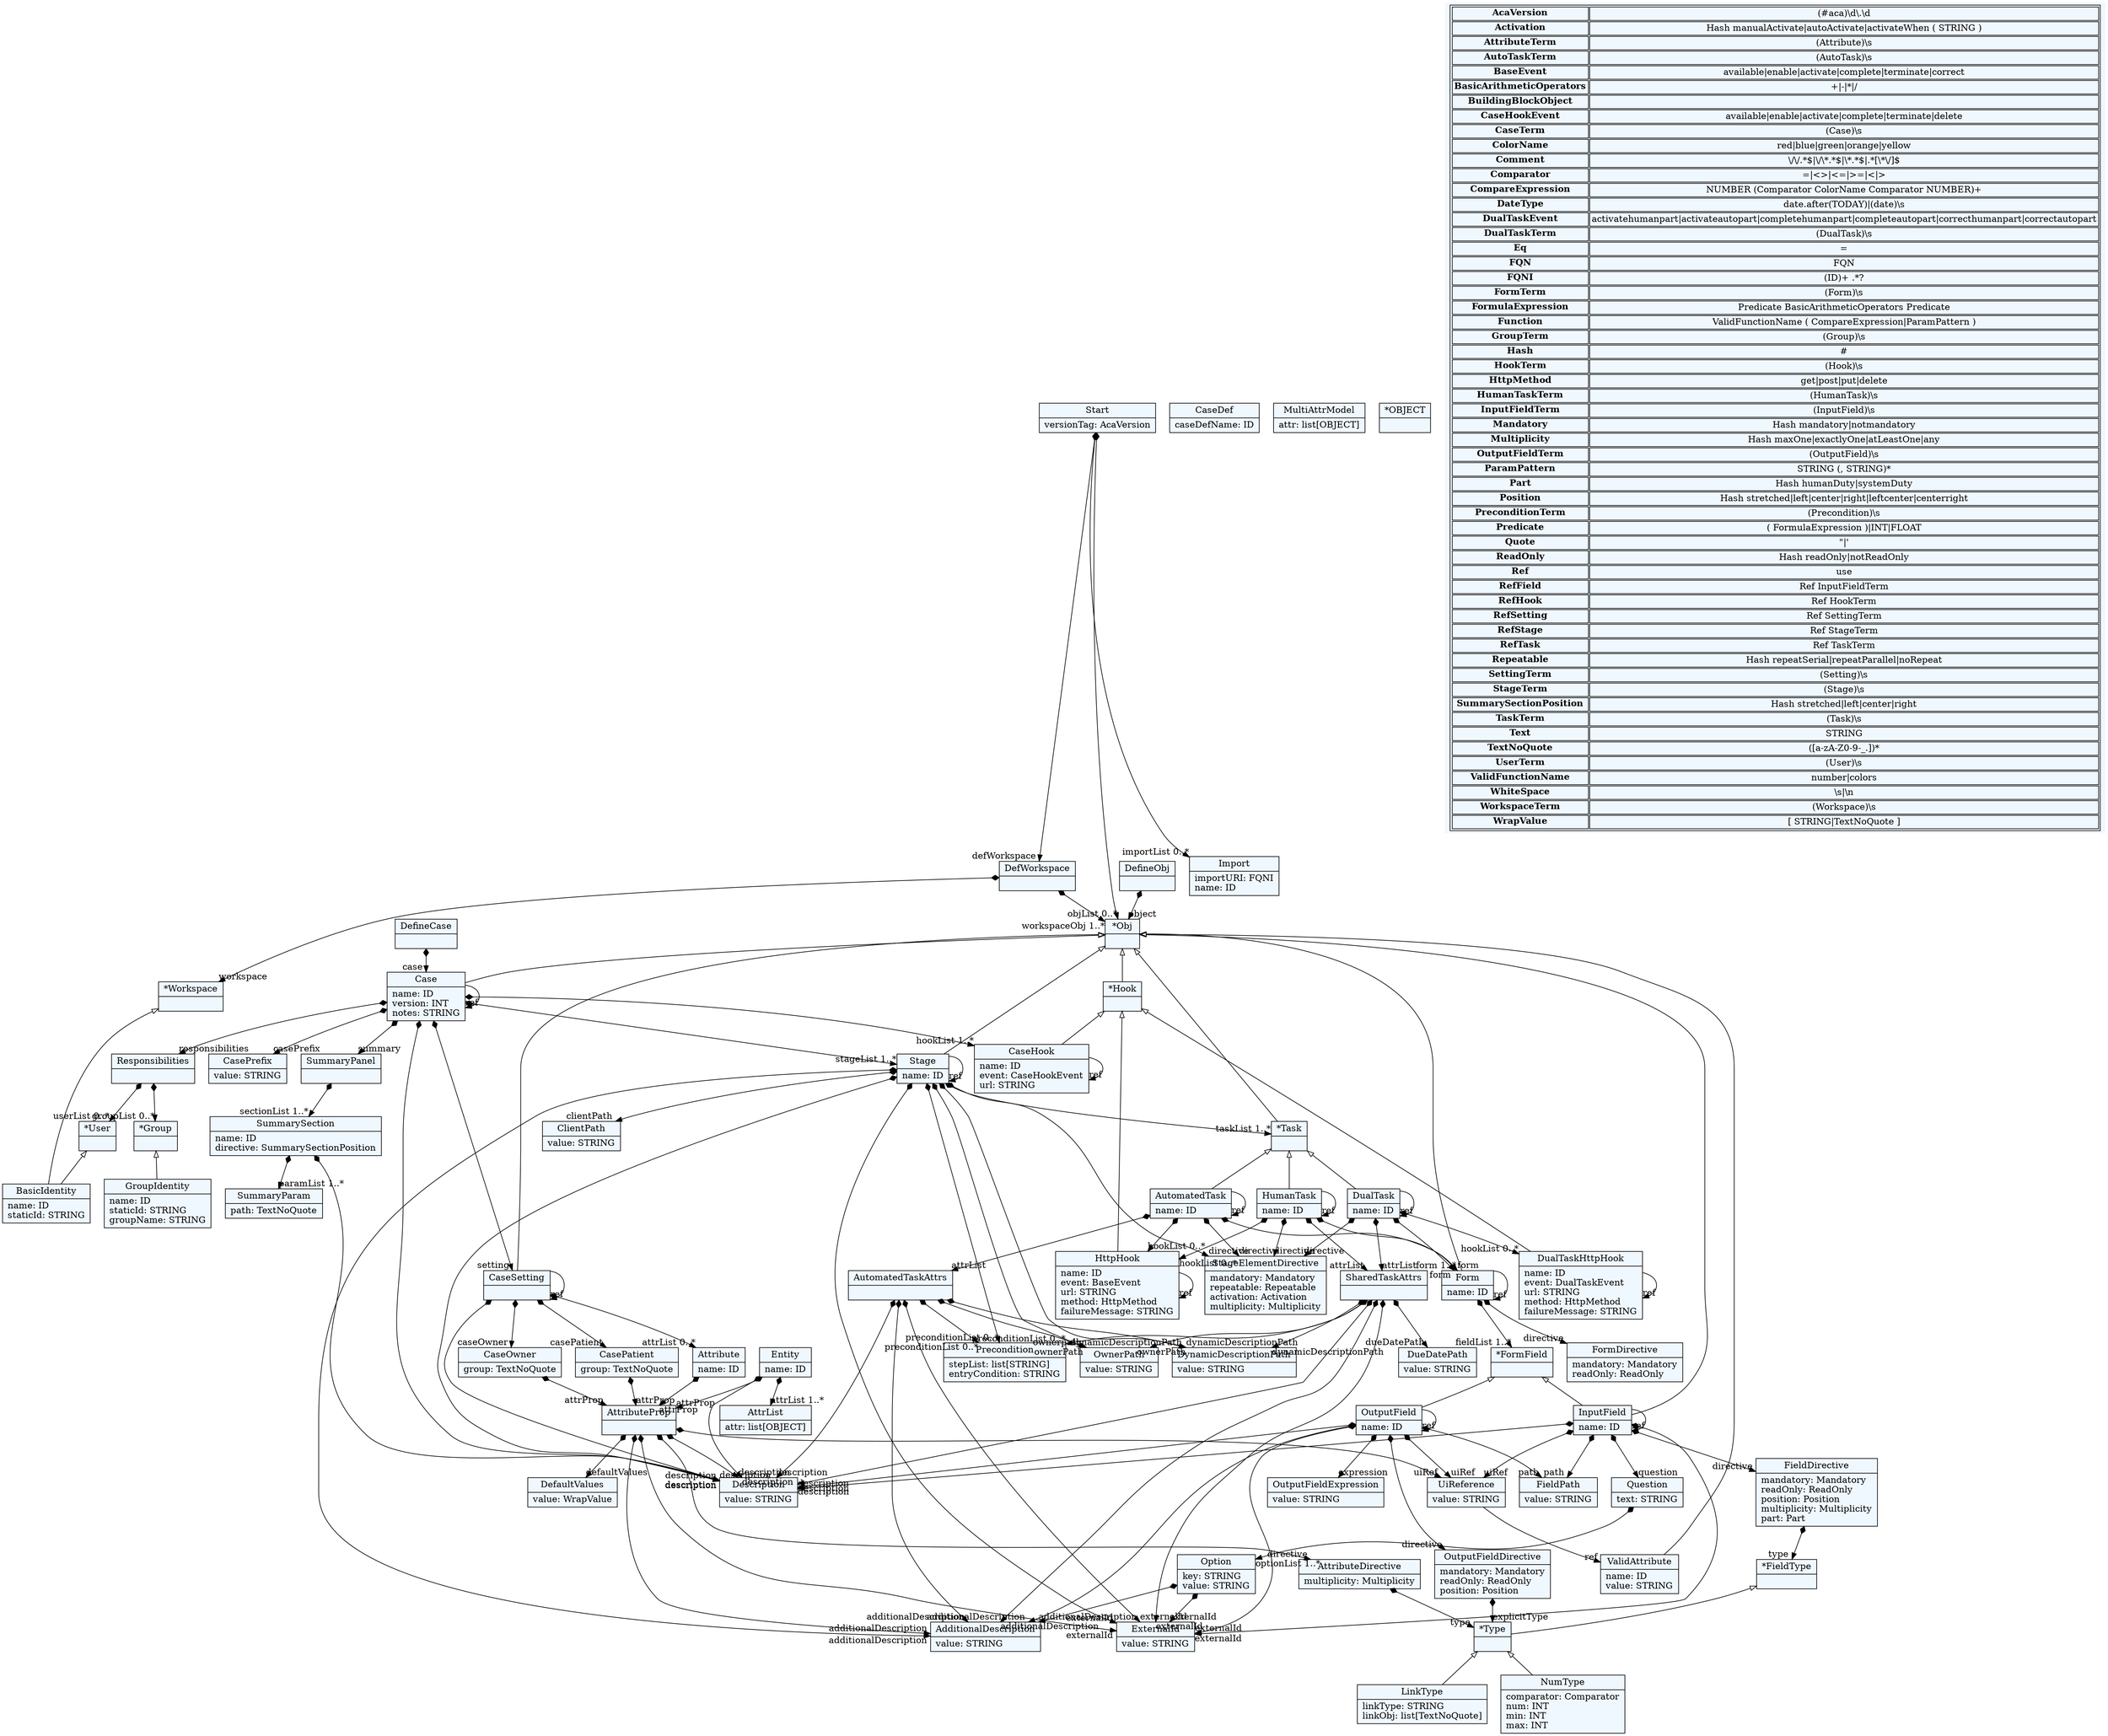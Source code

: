 
    digraph textX {
    fontname = "Bitstream Vera Sans"
    fontsize = 8
    node[
        shape=record,
        style=filled,
        fillcolor=aliceblue
    ]
    nodesep = 0.3
    edge[dir=black,arrowtail=empty]


140643928413584[ label="{Start|versionTag: AcaVersion\l}"]

140643928432128[ label="{DefWorkspace|}"]

140643928314944[ label="{*Workspace|}"]

140643928327424[ label="{BasicIdentity|name: ID\lstaticId: STRING\l}"]

140643928437504[ label="{GroupIdentity|name: ID\lstaticId: STRING\lgroupName: STRING\l}"]

140643928440912[ label="{DefineCase|}"]

140643928444896[ label="{DefineObj|}"]

140643928448880[ label="{*Obj|}"]

140643928452288[ label="{Case|name: ID\lversion: INT\lnotes: STRING\l}"]

140643928426592[ label="{CaseSetting|}"]

140643928454752[ label="{CaseOwner|group: TextNoQuote\l}"]

140643928459408[ label="{CasePatient|group: TextNoQuote\l}"]

140643928463488[ label="{Responsibilities|}"]

140643928467632[ label="{*Group|}"]

140643928471040[ label="{*User|}"]

140643928474448[ label="{ValidAttribute|name: ID\lvalue: STRING\l}"]

140643928477856[ label="{Attribute|name: ID\l}"]

140643928481264[ label="{AttributeProp|}"]

140643928484672[ label="{AttributeDirective|multiplicity: Multiplicity\l}"]

140643928488080[ label="{SummaryPanel|}"]

140643928476912[ label="{SummarySection|name: ID\ldirective: SummarySectionPosition\l}"]

140643928453808[ label="{SummaryParam|path: TextNoQuote\l}"]

140643928492064[ label="{*Hook|}"]

140643928495472[ label="{CaseHook|name: ID\levent: CaseHookEvent\lurl: STRING\l}"]

140643928502128[ label="{HttpHook|name: ID\levent: BaseEvent\lurl: STRING\lmethod: HttpMethod\lfailureMessage: STRING\l}"]

140643926785184[ label="{DualTaskHttpHook|name: ID\levent: DualTaskEvent\lurl: STRING\lmethod: HttpMethod\lfailureMessage: STRING\l}"]

140643926793680[ label="{CaseDef|caseDefName: ID\l}"]

140643926796512[ label="{CasePrefix|value: STRING\l}"]

140643926799344[ label="{MultiAttrModel|attr: list[OBJECT]\l}"]

140643926802752[ label="{Description|value: STRING\l}"]

140643926806160[ label="{Stage|name: ID\l}"]

140643926810144[ label="{*Task|}"]

140643926813552[ label="{HumanTask|name: ID\l}"]

140643926817536[ label="{AutomatedTask|name: ID\l}"]

140643926805216[ label="{DualTask|name: ID\l}"]

140643926787072[ label="{AutomatedTaskAttrs|}"]

140643926821520[ label="{SharedTaskAttrs|}"]

140643926824928[ label="{Precondition|stepList: list[STRING]\lentryCondition: STRING\l}"]

140643926828336[ label="{Form|name: ID\l}"]

140643926831744[ label="{FormDirective|mandatory: Mandatory\lreadOnly: ReadOnly\l}"]

140643926835152[ label="{*FormField|}"]

140643926834208[ label="{InputField|name: ID\l}"]

140643926820576[ label="{FieldPath|value: STRING\l}"]

140643926840656[ label="{FieldDirective|mandatory: Mandatory\lreadOnly: ReadOnly\lposition: Position\lmultiplicity: Multiplicity\lpart: Part\l}"]

140643926844064[ label="{OutputField|name: ID\l}"]

140643926847472[ label="{OutputFieldDirective|mandatory: Mandatory\lreadOnly: ReadOnly\lposition: Position\l}"]

140643926850880[ label="{Question|text: STRING\l}"]

140643926854288[ label="{Option|key: STRING\lvalue: STRING\l}"]

140643926846528[ label="{StageElementDirective|mandatory: Mandatory\lrepeatable: Repeatable\lactivation: Activation\lmultiplicity: Multiplicity\l}"]

140643926860464[ label="{*Type|}"]

140643926863872[ label="{*FieldType|}"]

140643926867280[ label="{LinkType|linkType: STRING\llinkObj: list[TextNoQuote]\l}"]

140643926875344[ label="{NumType|comparator: Comparator\lnum: INT\lmin: INT\lmax: INT\l}"]

140643926895424[ label="{AdditionalDescription|value: STRING\l}"]

140643926898832[ label="{DefaultValues|value: WrapValue\l}"]

140643926902240[ label="{DynamicDescriptionPath|value: STRING\l}"]

140643926905648[ label="{ExternalId|value: STRING\l}"]

140643926909056[ label="{OwnerPath|value: STRING\l}"]

140643926912464[ label="{ClientPath|value: STRING\l}"]

140643926915872[ label="{UiReference|value: STRING\l}"]

140643926919744[ label="{DueDatePath|value: STRING\l}"]

140643926904704[ label="{OutputFieldExpression|value: STRING\l}"]

140643926984880[ label="{Import|importURI: FQNI\lname: ID\l}"]

140643927053152[ label="{Entity|name: ID\l}"]

140643927056560[ label="{AttrList|attr: list[OBJECT]\l}"]



140643928413584 -> 140643926984880[arrowtail=diamond, dir=both, headlabel="importList 0..*"]
140643928413584 -> 140643928432128[arrowtail=diamond, dir=both, headlabel="defWorkspace "]
140643928413584 -> 140643928448880[arrowtail=diamond, dir=both, headlabel="objList 0..*"]
140643928432128 -> 140643928314944[arrowtail=diamond, dir=both, headlabel="workspace "]
140643928432128 -> 140643928448880[arrowtail=diamond, dir=both, headlabel="workspaceObj 1..*"]
140643928314944 -> 140643928327424 [dir=back]
140643928440912 -> 140643928452288[arrowtail=diamond, dir=both, headlabel="case "]
140643928444896 -> 140643928448880[arrowtail=diamond, dir=both, headlabel="object "]
140643928448880 -> 140643928452288 [dir=back]
140643928448880 -> 140643928426592 [dir=back]
140643928448880 -> 140643926806160 [dir=back]
140643928448880 -> 140643926810144 [dir=back]
140643928448880 -> 140643926828336 [dir=back]
140643928448880 -> 140643926834208 [dir=back]
140643928448880 -> 140643928492064 [dir=back]
140643928448880 -> 140643928474448 [dir=back]
140643928452288 -> 140643926796512[arrowtail=diamond, dir=both, headlabel="casePrefix "]
140643928452288 -> 140643926802752[arrowtail=diamond, dir=both, headlabel="description "]
140643928452288 -> 140643928463488[arrowtail=diamond, dir=both, headlabel="responsibilities "]
140643928452288 -> 140643928426592[arrowtail=diamond, dir=both, headlabel="setting "]
140643928452288 -> 140643928495472[arrowtail=diamond, dir=both, headlabel="hookList 1..*"]
140643928452288 -> 140643928488080[arrowtail=diamond, dir=both, headlabel="summary "]
140643928452288 -> 140643926806160[arrowtail=diamond, dir=both, headlabel="stageList 1..*"]
140643928452288 -> 140643928452288[headlabel="ref "]
140643928426592 -> 140643926802752[arrowtail=diamond, dir=both, headlabel="description "]
140643928426592 -> 140643928454752[arrowtail=diamond, dir=both, headlabel="caseOwner "]
140643928426592 -> 140643928477856[arrowtail=diamond, dir=both, headlabel="attrList 0..*"]
140643928426592 -> 140643928459408[arrowtail=diamond, dir=both, headlabel="casePatient "]
140643928426592 -> 140643928426592[headlabel="ref "]
140643928454752 -> 140643928481264[arrowtail=diamond, dir=both, headlabel="attrProp "]
140643928459408 -> 140643928481264[arrowtail=diamond, dir=both, headlabel="attrProp "]
140643928463488 -> 140643928467632[arrowtail=diamond, dir=both, headlabel="groupList 0..*"]
140643928463488 -> 140643928471040[arrowtail=diamond, dir=both, headlabel="userList 0..*"]
140643928467632 -> 140643928437504 [dir=back]
140643928471040 -> 140643928327424 [dir=back]
140643928477856 -> 140643928481264[arrowtail=diamond, dir=both, headlabel="attrProp "]
140643928481264 -> 140643928484672[arrowtail=diamond, dir=both, headlabel="directive "]
140643928481264 -> 140643926802752[arrowtail=diamond, dir=both, headlabel="description "]
140643928481264 -> 140643926905648[arrowtail=diamond, dir=both, headlabel="externalId "]
140643928481264 -> 140643926895424[arrowtail=diamond, dir=both, headlabel="additionalDescription "]
140643928481264 -> 140643926915872[arrowtail=diamond, dir=both, headlabel="uiRef "]
140643928481264 -> 140643926898832[arrowtail=diamond, dir=both, headlabel="defaultValues "]
140643928484672 -> 140643926860464[arrowtail=diamond, dir=both, headlabel="type "]
140643928488080 -> 140643928476912[arrowtail=diamond, dir=both, headlabel="sectionList 1..*"]
140643928476912 -> 140643926802752[arrowtail=diamond, dir=both, headlabel="description "]
140643928476912 -> 140643928453808[arrowtail=diamond, dir=both, headlabel="paramList 1..*"]
140643928492064 -> 140643928495472 [dir=back]
140643928492064 -> 140643928502128 [dir=back]
140643928492064 -> 140643926785184 [dir=back]
140643928495472 -> 140643928495472[headlabel="ref "]
140643928502128 -> 140643928502128[headlabel="ref "]
140643926785184 -> 140643926785184[headlabel="ref "]
140643926714384[ label="{*OBJECT|}"]

140643926806160 -> 140643926846528[arrowtail=diamond, dir=both, headlabel="directive "]
140643926806160 -> 140643926802752[arrowtail=diamond, dir=both, headlabel="description "]
140643926806160 -> 140643926909056[arrowtail=diamond, dir=both, headlabel="ownerpath "]
140643926806160 -> 140643926912464[arrowtail=diamond, dir=both, headlabel="clientPath "]
140643926806160 -> 140643926902240[arrowtail=diamond, dir=both, headlabel="dynamicDescriptionPath "]
140643926806160 -> 140643926905648[arrowtail=diamond, dir=both, headlabel="externalId "]
140643926806160 -> 140643926895424[arrowtail=diamond, dir=both, headlabel="additionalDescription "]
140643926806160 -> 140643926824928[arrowtail=diamond, dir=both, headlabel="preconditionList 0..*"]
140643926806160 -> 140643926810144[arrowtail=diamond, dir=both, headlabel="taskList 1..*"]
140643926806160 -> 140643926806160[headlabel="ref "]
140643926810144 -> 140643926813552 [dir=back]
140643926810144 -> 140643926817536 [dir=back]
140643926810144 -> 140643926805216 [dir=back]
140643926813552 -> 140643926846528[arrowtail=diamond, dir=both, headlabel="directive "]
140643926813552 -> 140643926821520[arrowtail=diamond, dir=both, headlabel="attrList "]
140643926813552 -> 140643928502128[arrowtail=diamond, dir=both, headlabel="hookList 0..*"]
140643926813552 -> 140643926828336[arrowtail=diamond, dir=both, headlabel="form 1..*"]
140643926813552 -> 140643926813552[headlabel="ref "]
140643926817536 -> 140643926846528[arrowtail=diamond, dir=both, headlabel="directive "]
140643926817536 -> 140643926787072[arrowtail=diamond, dir=both, headlabel="attrList "]
140643926817536 -> 140643928502128[arrowtail=diamond, dir=both, headlabel="hookList 0..*"]
140643926817536 -> 140643926828336[arrowtail=diamond, dir=both, headlabel="form "]
140643926817536 -> 140643926817536[headlabel="ref "]
140643926805216 -> 140643926846528[arrowtail=diamond, dir=both, headlabel="directive "]
140643926805216 -> 140643926821520[arrowtail=diamond, dir=both, headlabel="attrList "]
140643926805216 -> 140643926785184[arrowtail=diamond, dir=both, headlabel="hookList 0..*"]
140643926805216 -> 140643926828336[arrowtail=diamond, dir=both, headlabel="form "]
140643926805216 -> 140643926805216[headlabel="ref "]
140643926787072 -> 140643926802752[arrowtail=diamond, dir=both, headlabel="description "]
140643926787072 -> 140643926909056[arrowtail=diamond, dir=both, headlabel="ownerPath "]
140643926787072 -> 140643926905648[arrowtail=diamond, dir=both, headlabel="externalId "]
140643926787072 -> 140643926902240[arrowtail=diamond, dir=both, headlabel="dynamicDescriptionPath "]
140643926787072 -> 140643926895424[arrowtail=diamond, dir=both, headlabel="additionalDescription "]
140643926787072 -> 140643926824928[arrowtail=diamond, dir=both, headlabel="preconditionList 0..*"]
140643926821520 -> 140643926802752[arrowtail=diamond, dir=both, headlabel="description "]
140643926821520 -> 140643926909056[arrowtail=diamond, dir=both, headlabel="ownerPath "]
140643926821520 -> 140643926919744[arrowtail=diamond, dir=both, headlabel="dueDatePath "]
140643926821520 -> 140643926905648[arrowtail=diamond, dir=both, headlabel="externalId "]
140643926821520 -> 140643926895424[arrowtail=diamond, dir=both, headlabel="additionalDescription "]
140643926821520 -> 140643926902240[arrowtail=diamond, dir=both, headlabel="dynamicDescriptionPath "]
140643926821520 -> 140643926824928[arrowtail=diamond, dir=both, headlabel="preconditionList 0..*"]
140643926828336 -> 140643926831744[arrowtail=diamond, dir=both, headlabel="directive "]
140643926828336 -> 140643926835152[arrowtail=diamond, dir=both, headlabel="fieldList 1..*"]
140643926828336 -> 140643926828336[headlabel="ref "]
140643926835152 -> 140643926834208 [dir=back]
140643926835152 -> 140643926844064 [dir=back]
140643926834208 -> 140643926840656[arrowtail=diamond, dir=both, headlabel="directive "]
140643926834208 -> 140643926802752[arrowtail=diamond, dir=both, headlabel="description "]
140643926834208 -> 140643926850880[arrowtail=diamond, dir=both, headlabel="question "]
140643926834208 -> 140643926820576[arrowtail=diamond, dir=both, headlabel="path "]
140643926834208 -> 140643926915872[arrowtail=diamond, dir=both, headlabel="uiRef "]
140643926834208 -> 140643926905648[arrowtail=diamond, dir=both, headlabel="externalId "]
140643926834208 -> 140643926834208[headlabel="ref "]
140643926840656 -> 140643926863872[arrowtail=diamond, dir=both, headlabel="type "]
140643926844064 -> 140643926847472[arrowtail=diamond, dir=both, headlabel="directive "]
140643926844064 -> 140643926802752[arrowtail=diamond, dir=both, headlabel="description "]
140643926844064 -> 140643926895424[arrowtail=diamond, dir=both, headlabel="additionalDescription "]
140643926844064 -> 140643926915872[arrowtail=diamond, dir=both, headlabel="uiRef "]
140643926844064 -> 140643926820576[arrowtail=diamond, dir=both, headlabel="path "]
140643926844064 -> 140643926904704[arrowtail=diamond, dir=both, headlabel="expression "]
140643926844064 -> 140643926905648[arrowtail=diamond, dir=both, headlabel="externalId "]
140643926844064 -> 140643926844064[headlabel="ref "]
140643926847472 -> 140643926860464[arrowtail=diamond, dir=both, headlabel="explicitType "]
140643926850880 -> 140643926854288[arrowtail=diamond, dir=both, headlabel="optionList 1..*"]
140643926854288 -> 140643926895424[arrowtail=diamond, dir=both, headlabel="additionalDescription "]
140643926854288 -> 140643926905648[arrowtail=diamond, dir=both, headlabel="externalId "]
140643926860464 -> 140643926867280 [dir=back]
140643926860464 -> 140643926875344 [dir=back]
140643926863872 -> 140643926860464 [dir=back]
140643926915872 -> 140643928474448[headlabel="ref "]
140643927053152 -> 140643926802752[arrowtail=diamond, dir=both, headlabel="description "]
140643927053152 -> 140643928481264[arrowtail=diamond, dir=both, headlabel="attrProp "]
140643927053152 -> 140643927056560[arrowtail=diamond, dir=both, headlabel="attrList 1..*"]
140643926714384[ label="{*OBJECT|}"]

match_rules [ shape=plaintext, label=< <table>
	<tr>
		<td><b>AcaVersion</b></td><td>(#aca)\d\.\d</td>
	</tr>
	<tr>
		<td><b>Activation</b></td><td>Hash manualActivate|autoActivate|activateWhen ( STRING )</td>
	</tr>
	<tr>
		<td><b>AttributeTerm</b></td><td>(Attribute)\s</td>
	</tr>
	<tr>
		<td><b>AutoTaskTerm</b></td><td>(AutoTask)\s</td>
	</tr>
	<tr>
		<td><b>BaseEvent</b></td><td>available|enable|activate|complete|terminate|correct</td>
	</tr>
	<tr>
		<td><b>BasicArithmeticOperators</b></td><td>+|-|*|/</td>
	</tr>
	<tr>
		<td><b>BuildingBlockObject</b></td><td></td>
	</tr>
	<tr>
		<td><b>CaseHookEvent</b></td><td>available|enable|activate|complete|terminate|delete</td>
	</tr>
	<tr>
		<td><b>CaseTerm</b></td><td>(Case)\s</td>
	</tr>
	<tr>
		<td><b>ColorName</b></td><td>red|blue|green|orange|yellow</td>
	</tr>
	<tr>
		<td><b>Comment</b></td><td>\/\/.*$|\/\*.*$|\*.*$|.*[\*\/]$</td>
	</tr>
	<tr>
		<td><b>Comparator</b></td><td>=|&lt;&gt;|&lt;=|&gt;=|&lt;|&gt;</td>
	</tr>
	<tr>
		<td><b>CompareExpression</b></td><td>NUMBER (Comparator ColorName Comparator NUMBER)+</td>
	</tr>
	<tr>
		<td><b>DateType</b></td><td>date.after(TODAY)|(date)\s</td>
	</tr>
	<tr>
		<td><b>DualTaskEvent</b></td><td>activatehumanpart|activateautopart|completehumanpart|completeautopart|correcthumanpart|correctautopart</td>
	</tr>
	<tr>
		<td><b>DualTaskTerm</b></td><td>(DualTask)\s</td>
	</tr>
	<tr>
		<td><b>Eq</b></td><td>=</td>
	</tr>
	<tr>
		<td><b>FQN</b></td><td>FQN</td>
	</tr>
	<tr>
		<td><b>FQNI</b></td><td>(ID)+ .*?</td>
	</tr>
	<tr>
		<td><b>FormTerm</b></td><td>(Form)\s</td>
	</tr>
	<tr>
		<td><b>FormulaExpression</b></td><td>Predicate BasicArithmeticOperators Predicate</td>
	</tr>
	<tr>
		<td><b>Function</b></td><td>ValidFunctionName ( CompareExpression|ParamPattern )</td>
	</tr>
	<tr>
		<td><b>GroupTerm</b></td><td>(Group)\s</td>
	</tr>
	<tr>
		<td><b>Hash</b></td><td>#</td>
	</tr>
	<tr>
		<td><b>HookTerm</b></td><td>(Hook)\s</td>
	</tr>
	<tr>
		<td><b>HttpMethod</b></td><td>get|post|put|delete</td>
	</tr>
	<tr>
		<td><b>HumanTaskTerm</b></td><td>(HumanTask)\s</td>
	</tr>
	<tr>
		<td><b>InputFieldTerm</b></td><td>(InputField)\s</td>
	</tr>
	<tr>
		<td><b>Mandatory</b></td><td>Hash mandatory|notmandatory</td>
	</tr>
	<tr>
		<td><b>Multiplicity</b></td><td>Hash maxOne|exactlyOne|atLeastOne|any</td>
	</tr>
	<tr>
		<td><b>OutputFieldTerm</b></td><td>(OutputField)\s</td>
	</tr>
	<tr>
		<td><b>ParamPattern</b></td><td>STRING (, STRING)*</td>
	</tr>
	<tr>
		<td><b>Part</b></td><td>Hash humanDuty|systemDuty</td>
	</tr>
	<tr>
		<td><b>Position</b></td><td>Hash stretched|left|center|right|leftcenter|centerright</td>
	</tr>
	<tr>
		<td><b>PreconditionTerm</b></td><td>(Precondition)\s</td>
	</tr>
	<tr>
		<td><b>Predicate</b></td><td>( FormulaExpression )|INT|FLOAT</td>
	</tr>
	<tr>
		<td><b>Quote</b></td><td>&quot;|&#x27;</td>
	</tr>
	<tr>
		<td><b>ReadOnly</b></td><td>Hash readOnly|notReadOnly</td>
	</tr>
	<tr>
		<td><b>Ref</b></td><td>use</td>
	</tr>
	<tr>
		<td><b>RefField</b></td><td>Ref InputFieldTerm</td>
	</tr>
	<tr>
		<td><b>RefHook</b></td><td>Ref HookTerm</td>
	</tr>
	<tr>
		<td><b>RefSetting</b></td><td>Ref SettingTerm</td>
	</tr>
	<tr>
		<td><b>RefStage</b></td><td>Ref StageTerm</td>
	</tr>
	<tr>
		<td><b>RefTask</b></td><td>Ref TaskTerm</td>
	</tr>
	<tr>
		<td><b>Repeatable</b></td><td>Hash repeatSerial|repeatParallel|noRepeat</td>
	</tr>
	<tr>
		<td><b>SettingTerm</b></td><td>(Setting)\s</td>
	</tr>
	<tr>
		<td><b>StageTerm</b></td><td>(Stage)\s</td>
	</tr>
	<tr>
		<td><b>SummarySectionPosition</b></td><td>Hash stretched|left|center|right</td>
	</tr>
	<tr>
		<td><b>TaskTerm</b></td><td>(Task)\s</td>
	</tr>
	<tr>
		<td><b>Text</b></td><td>STRING</td>
	</tr>
	<tr>
		<td><b>TextNoQuote</b></td><td>([a-zA-Z0-9-_.])*</td>
	</tr>
	<tr>
		<td><b>UserTerm</b></td><td>(User)\s</td>
	</tr>
	<tr>
		<td><b>ValidFunctionName</b></td><td>number|colors</td>
	</tr>
	<tr>
		<td><b>WhiteSpace</b></td><td>\s|\n</td>
	</tr>
	<tr>
		<td><b>WorkspaceTerm</b></td><td>(Workspace)\s</td>
	</tr>
	<tr>
		<td><b>WrapValue</b></td><td>[ STRING|TextNoQuote ]</td>
	</tr>
</table> >]


}
